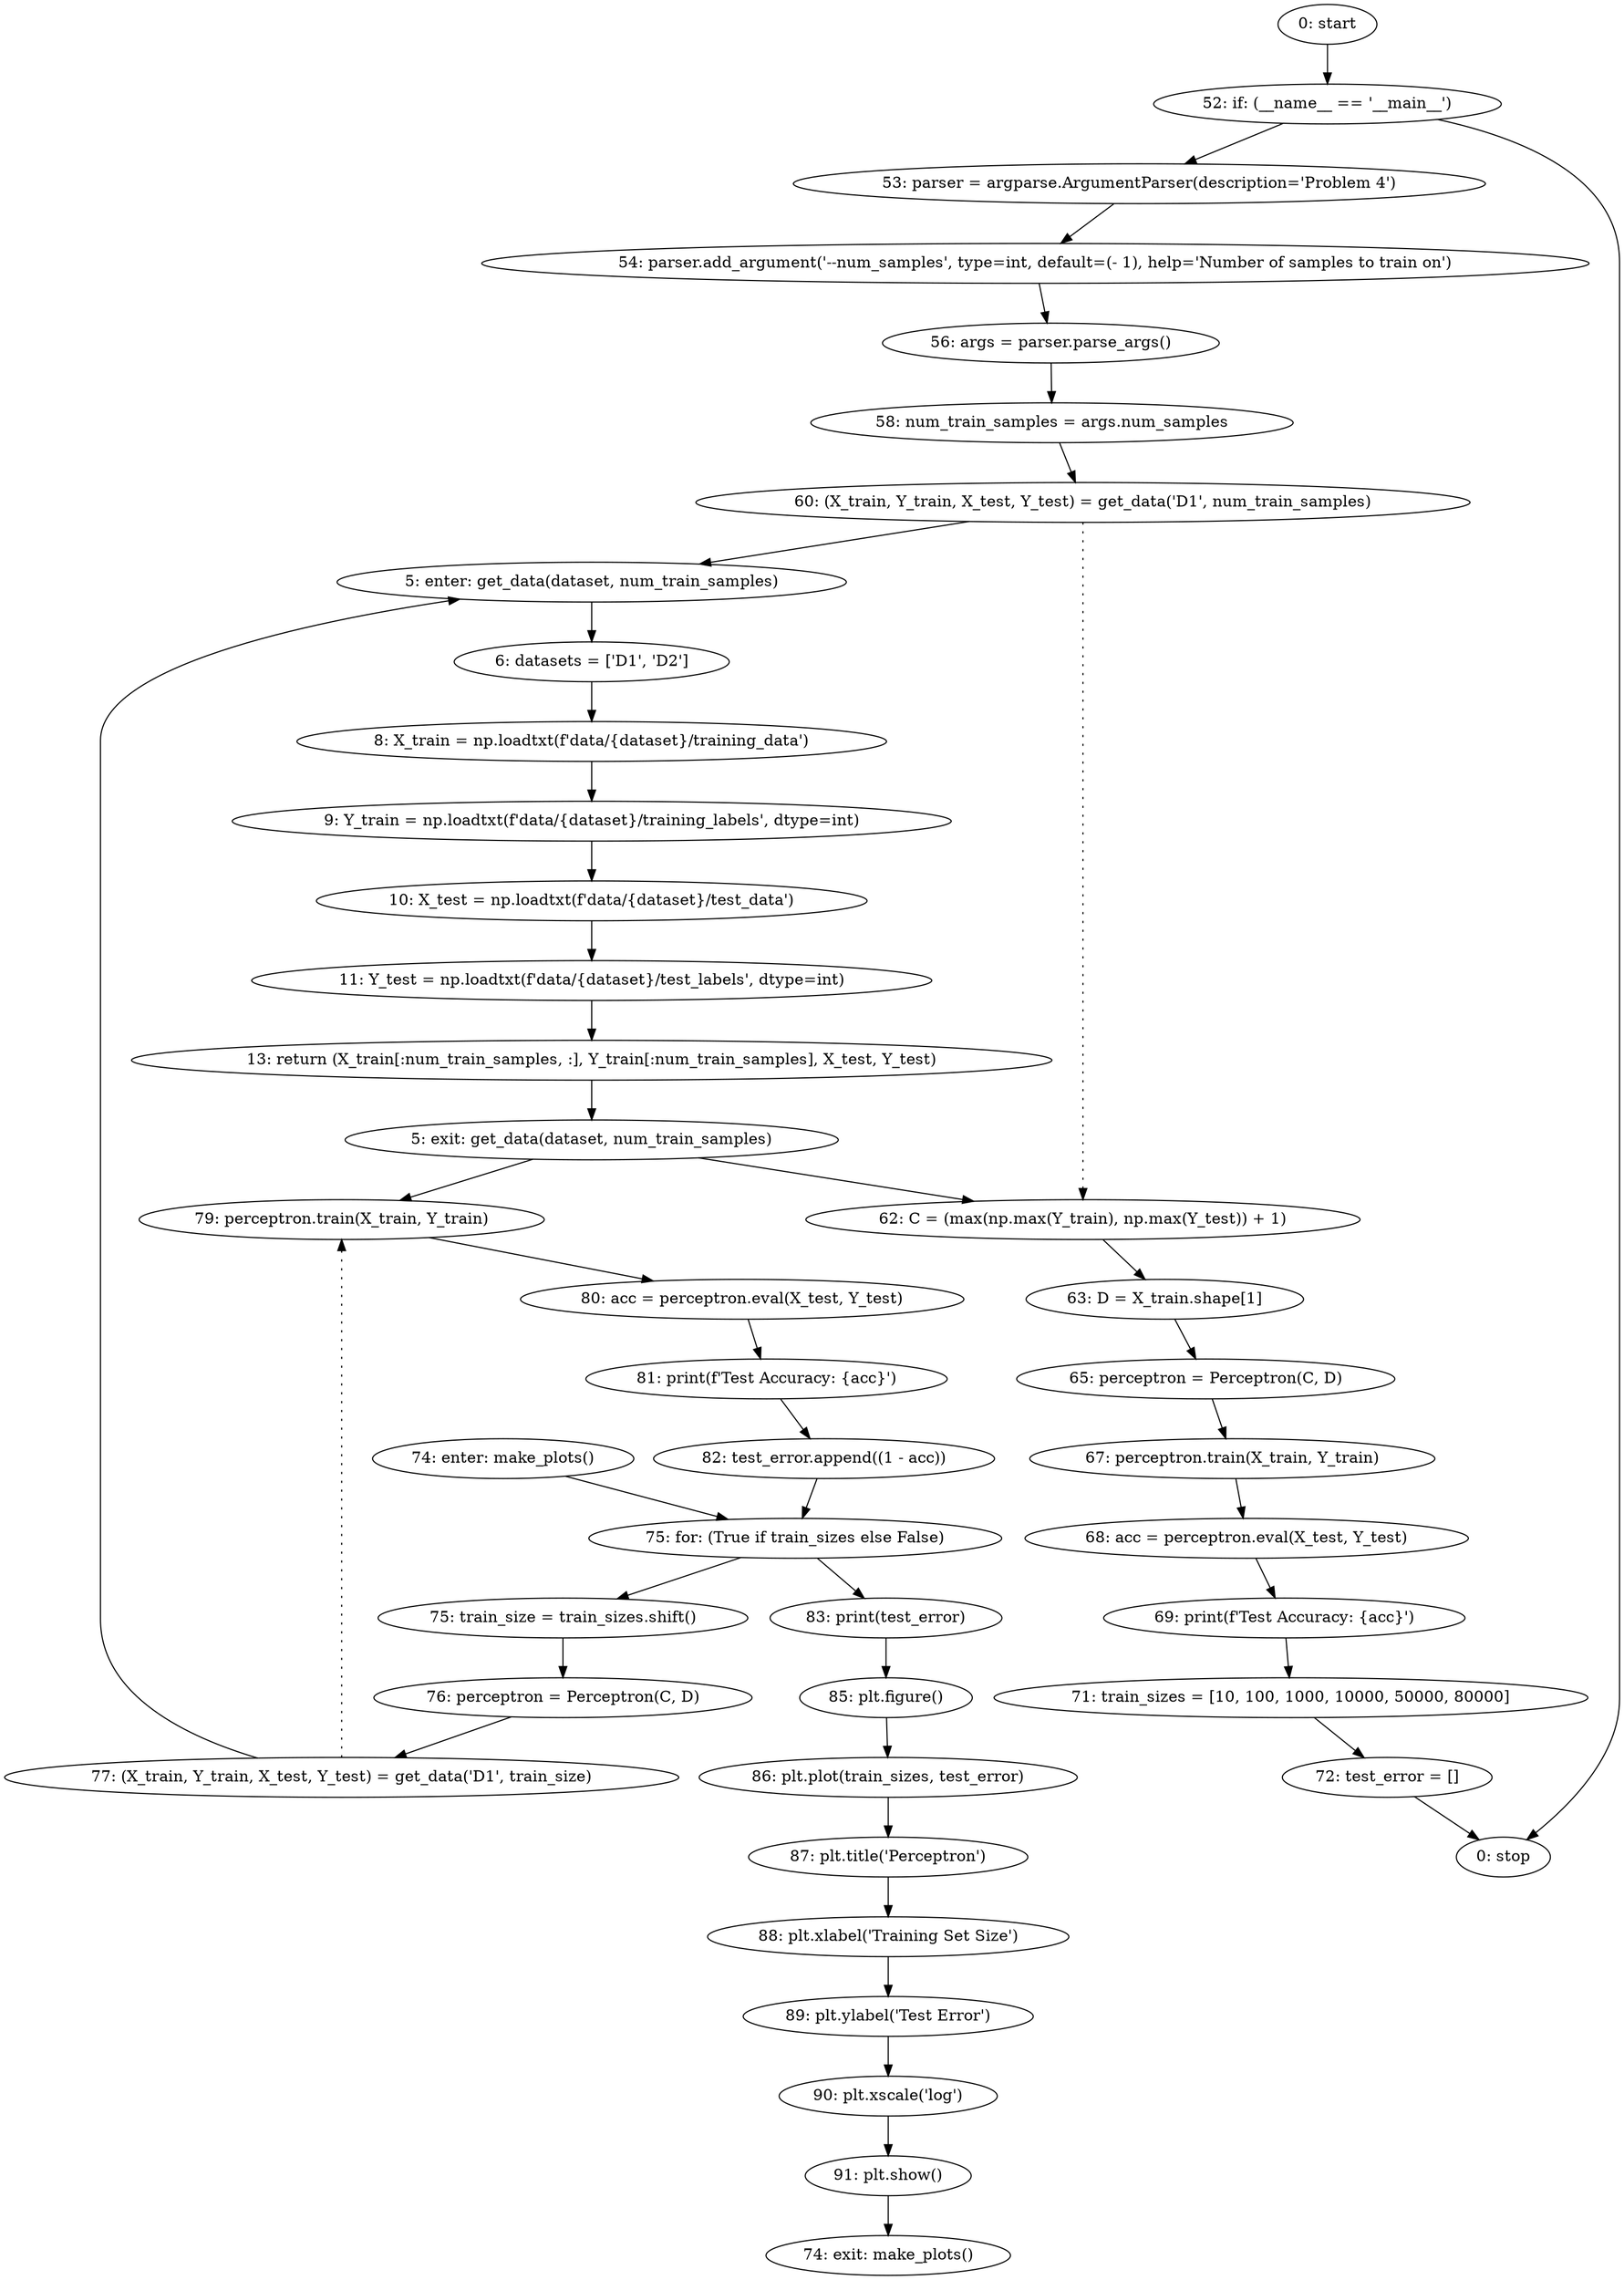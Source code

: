 strict digraph "" {
	node [label="\N"];
	0	 [label="0: start"];
	9	 [label="52: if: (__name__ == '__main__')"];
	0 -> 9;
	10	 [label="53: parser = argparse.ArgumentParser(description='Problem 4')"];
	9 -> 10;
	41	 [label="0: stop"];
	9 -> 41;
	1	 [label="5: enter: get_data(dataset, num_train_samples)"];
	3	 [label="6: datasets = ['D1', 'D2']"];
	1 -> 3;
	4	 [label="8: X_train = np.loadtxt(f'data/{dataset}/training_data')"];
	3 -> 4;
	14	 [label="60: (X_train, Y_train, X_test, Y_test) = get_data('D1', num_train_samples)"];
	14 -> 1;
	15	 [label="62: C = (max(np.max(Y_train), np.max(Y_test)) + 1)"];
	14 -> 15	 [style=dotted,
		weight=100];
	16	 [label="63: D = X_train.shape[1]"];
	15 -> 16;
	28	 [label="77: (X_train, Y_train, X_test, Y_test) = get_data('D1', train_size)"];
	28 -> 1;
	29	 [label="79: perceptron.train(X_train, Y_train)"];
	28 -> 29	 [style=dotted,
		weight=100];
	30	 [label="80: acc = perceptron.eval(X_test, Y_test)"];
	29 -> 30;
	2	 [label="5: exit: get_data(dataset, num_train_samples)"];
	2 -> 15;
	2 -> 29;
	8	 [label="13: return (X_train[:num_train_samples, :], Y_train[:num_train_samples], X_test, Y_test)"];
	8 -> 2;
	5	 [label="9: Y_train = np.loadtxt(f'data/{dataset}/training_labels', dtype=int)"];
	4 -> 5;
	6	 [label="10: X_test = np.loadtxt(f'data/{dataset}/test_data')"];
	5 -> 6;
	7	 [label="11: Y_test = np.loadtxt(f'data/{dataset}/test_labels', dtype=int)"];
	6 -> 7;
	7 -> 8;
	11	 [label="54: parser.add_argument('--num_samples', type=int, default=(- 1), help='Number of samples to train on')"];
	10 -> 11;
	12	 [label="56: args = parser.parse_args()"];
	11 -> 12;
	13	 [label="58: num_train_samples = args.num_samples"];
	12 -> 13;
	13 -> 14;
	17	 [label="65: perceptron = Perceptron(C, D)"];
	16 -> 17;
	18	 [label="67: perceptron.train(X_train, Y_train)"];
	17 -> 18;
	19	 [label="68: acc = perceptron.eval(X_test, Y_test)"];
	18 -> 19;
	20	 [label="69: print(f'Test Accuracy: {acc}')"];
	19 -> 20;
	21	 [label="71: train_sizes = [10, 100, 1000, 10000, 50000, 80000]"];
	20 -> 21;
	22	 [label="72: test_error = []"];
	21 -> 22;
	22 -> 41;
	23	 [label="74: enter: make_plots()"];
	25	 [label="75: for: (True if train_sizes else False)"];
	23 -> 25;
	26	 [label="75: train_size = train_sizes.shift()"];
	25 -> 26;
	33	 [label="83: print(test_error)"];
	25 -> 33;
	24	 [label="74: exit: make_plots()"];
	40	 [label="91: plt.show()"];
	40 -> 24;
	27	 [label="76: perceptron = Perceptron(C, D)"];
	26 -> 27;
	34	 [label="85: plt.figure()"];
	33 -> 34;
	32	 [label="82: test_error.append((1 - acc))"];
	32 -> 25;
	27 -> 28;
	31	 [label="81: print(f'Test Accuracy: {acc}')"];
	30 -> 31;
	31 -> 32;
	35	 [label="86: plt.plot(train_sizes, test_error)"];
	34 -> 35;
	36	 [label="87: plt.title('Perceptron')"];
	35 -> 36;
	37	 [label="88: plt.xlabel('Training Set Size')"];
	36 -> 37;
	38	 [label="89: plt.ylabel('Test Error')"];
	37 -> 38;
	39	 [label="90: plt.xscale('log')"];
	38 -> 39;
	39 -> 40;
}

